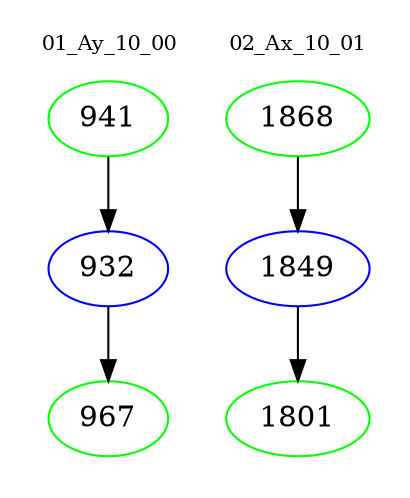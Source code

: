 digraph{
subgraph cluster_0 {
color = white
label = "01_Ay_10_00";
fontsize=10;
T0_941 [label="941", color="green"]
T0_941 -> T0_932 [color="black"]
T0_932 [label="932", color="blue"]
T0_932 -> T0_967 [color="black"]
T0_967 [label="967", color="green"]
}
subgraph cluster_1 {
color = white
label = "02_Ax_10_01";
fontsize=10;
T1_1868 [label="1868", color="green"]
T1_1868 -> T1_1849 [color="black"]
T1_1849 [label="1849", color="blue"]
T1_1849 -> T1_1801 [color="black"]
T1_1801 [label="1801", color="green"]
}
}
